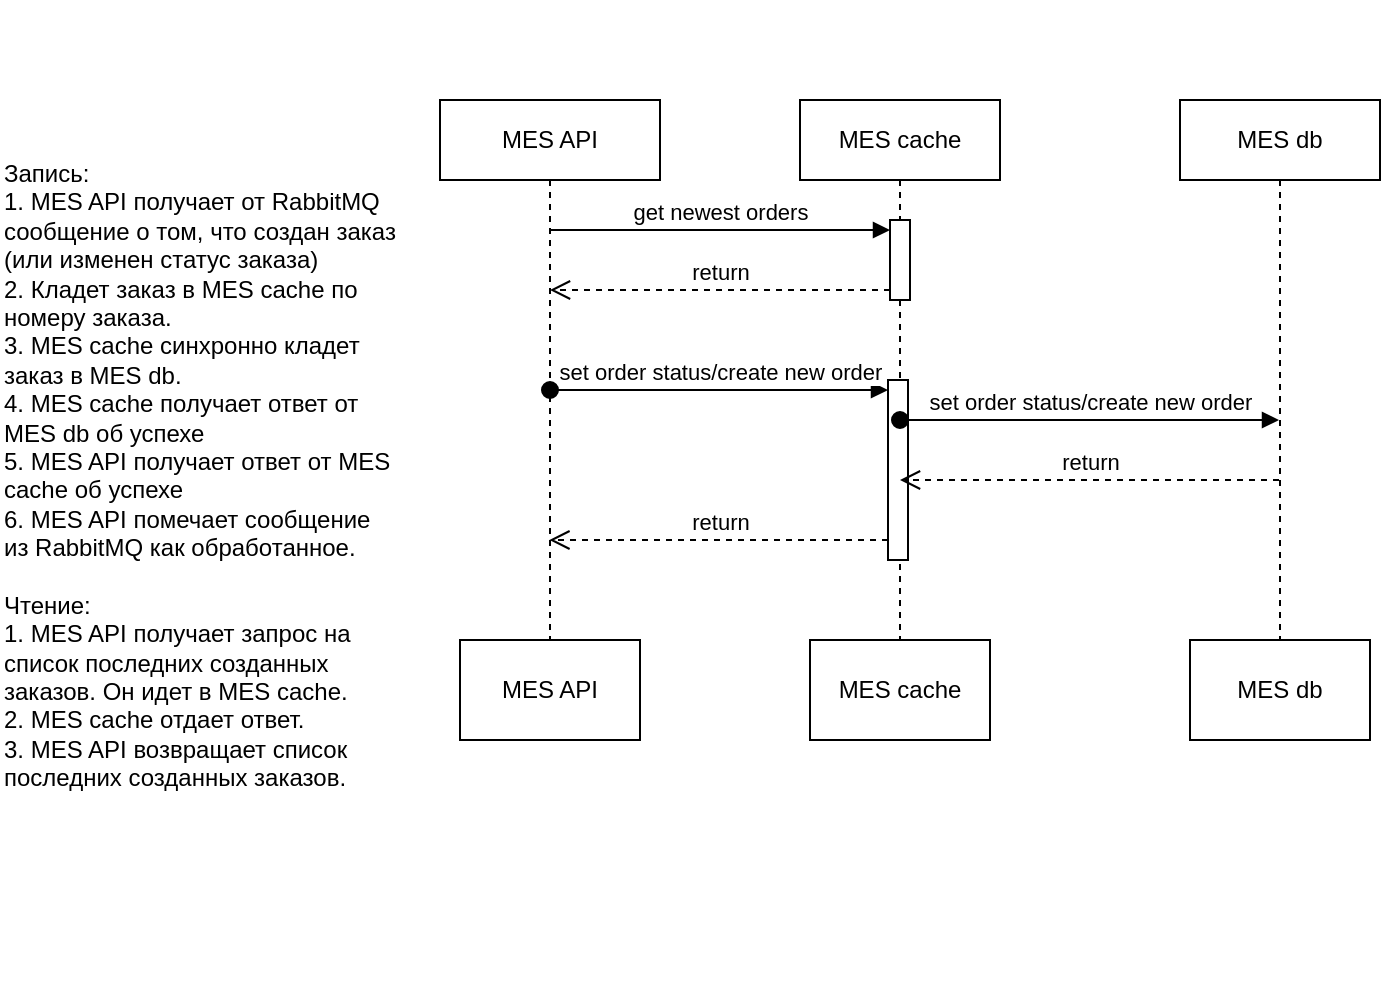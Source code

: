<mxfile version="26.0.11">
  <diagram name="Page-1" id="q5gKrhV2WKv8pvfnoQvh">
    <mxGraphModel dx="1147" dy="638" grid="1" gridSize="10" guides="1" tooltips="1" connect="1" arrows="1" fold="1" page="1" pageScale="1" pageWidth="827" pageHeight="1169" math="0" shadow="0">
      <root>
        <mxCell id="0" />
        <mxCell id="1" parent="0" />
        <mxCell id="zq0s3ArbQt2my7Wv45CO-1" value="MES API" style="shape=umlLifeline;perimeter=lifelinePerimeter;whiteSpace=wrap;html=1;container=1;dropTarget=0;collapsible=0;recursiveResize=0;outlineConnect=0;portConstraint=eastwest;newEdgeStyle={&quot;edgeStyle&quot;:&quot;elbowEdgeStyle&quot;,&quot;elbow&quot;:&quot;vertical&quot;,&quot;curved&quot;:0,&quot;rounded&quot;:0};" vertex="1" parent="1">
          <mxGeometry x="220" y="160" width="110" height="300" as="geometry" />
        </mxCell>
        <mxCell id="zq0s3ArbQt2my7Wv45CO-2" value="MES cache" style="shape=umlLifeline;perimeter=lifelinePerimeter;whiteSpace=wrap;html=1;container=1;dropTarget=0;collapsible=0;recursiveResize=0;outlineConnect=0;portConstraint=eastwest;newEdgeStyle={&quot;edgeStyle&quot;:&quot;elbowEdgeStyle&quot;,&quot;elbow&quot;:&quot;vertical&quot;,&quot;curved&quot;:0,&quot;rounded&quot;:0};" vertex="1" parent="1">
          <mxGeometry x="400" y="160" width="100" height="300" as="geometry" />
        </mxCell>
        <mxCell id="zq0s3ArbQt2my7Wv45CO-13" value="" style="html=1;points=[[0,0,0,0,5],[0,1,0,0,-5],[1,0,0,0,5],[1,1,0,0,-5]];perimeter=orthogonalPerimeter;outlineConnect=0;targetShapes=umlLifeline;portConstraint=eastwest;newEdgeStyle={&quot;curved&quot;:0,&quot;rounded&quot;:0};" vertex="1" parent="zq0s3ArbQt2my7Wv45CO-2">
          <mxGeometry x="45" y="60" width="10" height="40" as="geometry" />
        </mxCell>
        <mxCell id="zq0s3ArbQt2my7Wv45CO-16" value="" style="html=1;points=[[0,0,0,0,5],[0,1,0,0,-5],[1,0,0,0,5],[1,1,0,0,-5]];perimeter=orthogonalPerimeter;outlineConnect=0;targetShapes=umlLifeline;portConstraint=eastwest;newEdgeStyle={&quot;curved&quot;:0,&quot;rounded&quot;:0};" vertex="1" parent="zq0s3ArbQt2my7Wv45CO-2">
          <mxGeometry x="44" y="140" width="10" height="90" as="geometry" />
        </mxCell>
        <mxCell id="zq0s3ArbQt2my7Wv45CO-4" value="MES db" style="shape=umlLifeline;perimeter=lifelinePerimeter;whiteSpace=wrap;html=1;container=1;dropTarget=0;collapsible=0;recursiveResize=0;outlineConnect=0;portConstraint=eastwest;newEdgeStyle={&quot;curved&quot;:0,&quot;rounded&quot;:0};" vertex="1" parent="1">
          <mxGeometry x="590" y="160" width="100" height="300" as="geometry" />
        </mxCell>
        <mxCell id="zq0s3ArbQt2my7Wv45CO-5" value="MES API" style="rounded=0;whiteSpace=wrap;html=1;" vertex="1" parent="1">
          <mxGeometry x="230" y="430" width="90" height="50" as="geometry" />
        </mxCell>
        <mxCell id="zq0s3ArbQt2my7Wv45CO-6" value="MES cache" style="rounded=0;whiteSpace=wrap;html=1;" vertex="1" parent="1">
          <mxGeometry x="405" y="430" width="90" height="50" as="geometry" />
        </mxCell>
        <mxCell id="zq0s3ArbQt2my7Wv45CO-7" value="MES db" style="rounded=0;whiteSpace=wrap;html=1;" vertex="1" parent="1">
          <mxGeometry x="595" y="430" width="90" height="50" as="geometry" />
        </mxCell>
        <mxCell id="zq0s3ArbQt2my7Wv45CO-14" value="get newest orders" style="html=1;verticalAlign=bottom;endArrow=block;curved=0;rounded=0;entryX=0;entryY=0;entryDx=0;entryDy=5;" edge="1" target="zq0s3ArbQt2my7Wv45CO-13" parent="1" source="zq0s3ArbQt2my7Wv45CO-1">
          <mxGeometry relative="1" as="geometry">
            <mxPoint x="380" y="255" as="sourcePoint" />
          </mxGeometry>
        </mxCell>
        <mxCell id="zq0s3ArbQt2my7Wv45CO-15" value="return" style="html=1;verticalAlign=bottom;endArrow=open;dashed=1;endSize=8;curved=0;rounded=0;exitX=0;exitY=1;exitDx=0;exitDy=-5;" edge="1" source="zq0s3ArbQt2my7Wv45CO-13" parent="1" target="zq0s3ArbQt2my7Wv45CO-1">
          <mxGeometry relative="1" as="geometry">
            <mxPoint x="380" y="325" as="targetPoint" />
          </mxGeometry>
        </mxCell>
        <mxCell id="zq0s3ArbQt2my7Wv45CO-17" value="set order status/create new order" style="html=1;verticalAlign=bottom;startArrow=oval;endArrow=block;startSize=8;curved=0;rounded=0;entryX=0;entryY=0;entryDx=0;entryDy=5;" edge="1" target="zq0s3ArbQt2my7Wv45CO-16" parent="1" source="zq0s3ArbQt2my7Wv45CO-1">
          <mxGeometry relative="1" as="geometry">
            <mxPoint x="374" y="285" as="sourcePoint" />
          </mxGeometry>
        </mxCell>
        <mxCell id="zq0s3ArbQt2my7Wv45CO-20" value="set order status/create new order" style="html=1;verticalAlign=bottom;startArrow=oval;startFill=1;endArrow=block;startSize=8;curved=0;rounded=0;" edge="1" parent="1" target="zq0s3ArbQt2my7Wv45CO-4">
          <mxGeometry width="60" relative="1" as="geometry">
            <mxPoint x="450" y="320" as="sourcePoint" />
            <mxPoint x="510" y="320" as="targetPoint" />
          </mxGeometry>
        </mxCell>
        <mxCell id="zq0s3ArbQt2my7Wv45CO-21" value="return" style="html=1;verticalAlign=bottom;endArrow=open;dashed=1;endSize=8;curved=0;rounded=0;" edge="1" parent="1" source="zq0s3ArbQt2my7Wv45CO-4" target="zq0s3ArbQt2my7Wv45CO-2">
          <mxGeometry relative="1" as="geometry">
            <mxPoint x="610" y="360" as="sourcePoint" />
            <mxPoint x="530" y="360" as="targetPoint" />
            <Array as="points">
              <mxPoint x="550" y="350" />
            </Array>
          </mxGeometry>
        </mxCell>
        <mxCell id="zq0s3ArbQt2my7Wv45CO-22" value="return" style="html=1;verticalAlign=bottom;endArrow=open;dashed=1;endSize=8;curved=0;rounded=0;" edge="1" parent="1">
          <mxGeometry relative="1" as="geometry">
            <mxPoint x="444" y="380" as="sourcePoint" />
            <mxPoint x="274.7" y="380" as="targetPoint" />
          </mxGeometry>
        </mxCell>
        <mxCell id="zq0s3ArbQt2my7Wv45CO-23" value="&lt;div&gt;Запись:&lt;/div&gt;1. MES API получает от RabbitMQ сообщение о том, что создан заказ (или изменен статус заказа)&lt;div&gt;2. Кладет заказ в MES cache по номеру заказа.&lt;/div&gt;&lt;div&gt;3. MES cache синхронно кладет заказ&lt;span style=&quot;background-color: transparent; color: light-dark(rgb(0, 0, 0), rgb(255, 255, 255));&quot;&gt;&amp;nbsp;в MES db.&lt;/span&gt;&lt;/div&gt;&lt;div&gt;4. MES cache получает ответ от MES db об успехе&lt;/div&gt;&lt;div&gt;5. MES API получает ответ от MES cache об успехе&lt;/div&gt;&lt;div&gt;6. MES API помечает сообщение из RabbitMQ как обработанное.&lt;/div&gt;&lt;div&gt;&lt;br&gt;&lt;/div&gt;&lt;div&gt;Чтение:&lt;/div&gt;&lt;div&gt;1. MES API получает запрос на список последних созданных заказов. Он идет в MES cache.&lt;/div&gt;&lt;div&gt;2. MES cache отдает ответ.&lt;/div&gt;&lt;div&gt;3. MES API возвращает список последних созданных заказов.&lt;/div&gt;&lt;div&gt;&lt;br&gt;&lt;/div&gt;" style="text;html=1;align=left;verticalAlign=middle;whiteSpace=wrap;rounded=0;" vertex="1" parent="1">
          <mxGeometry y="110" width="200" height="490" as="geometry" />
        </mxCell>
      </root>
    </mxGraphModel>
  </diagram>
</mxfile>
